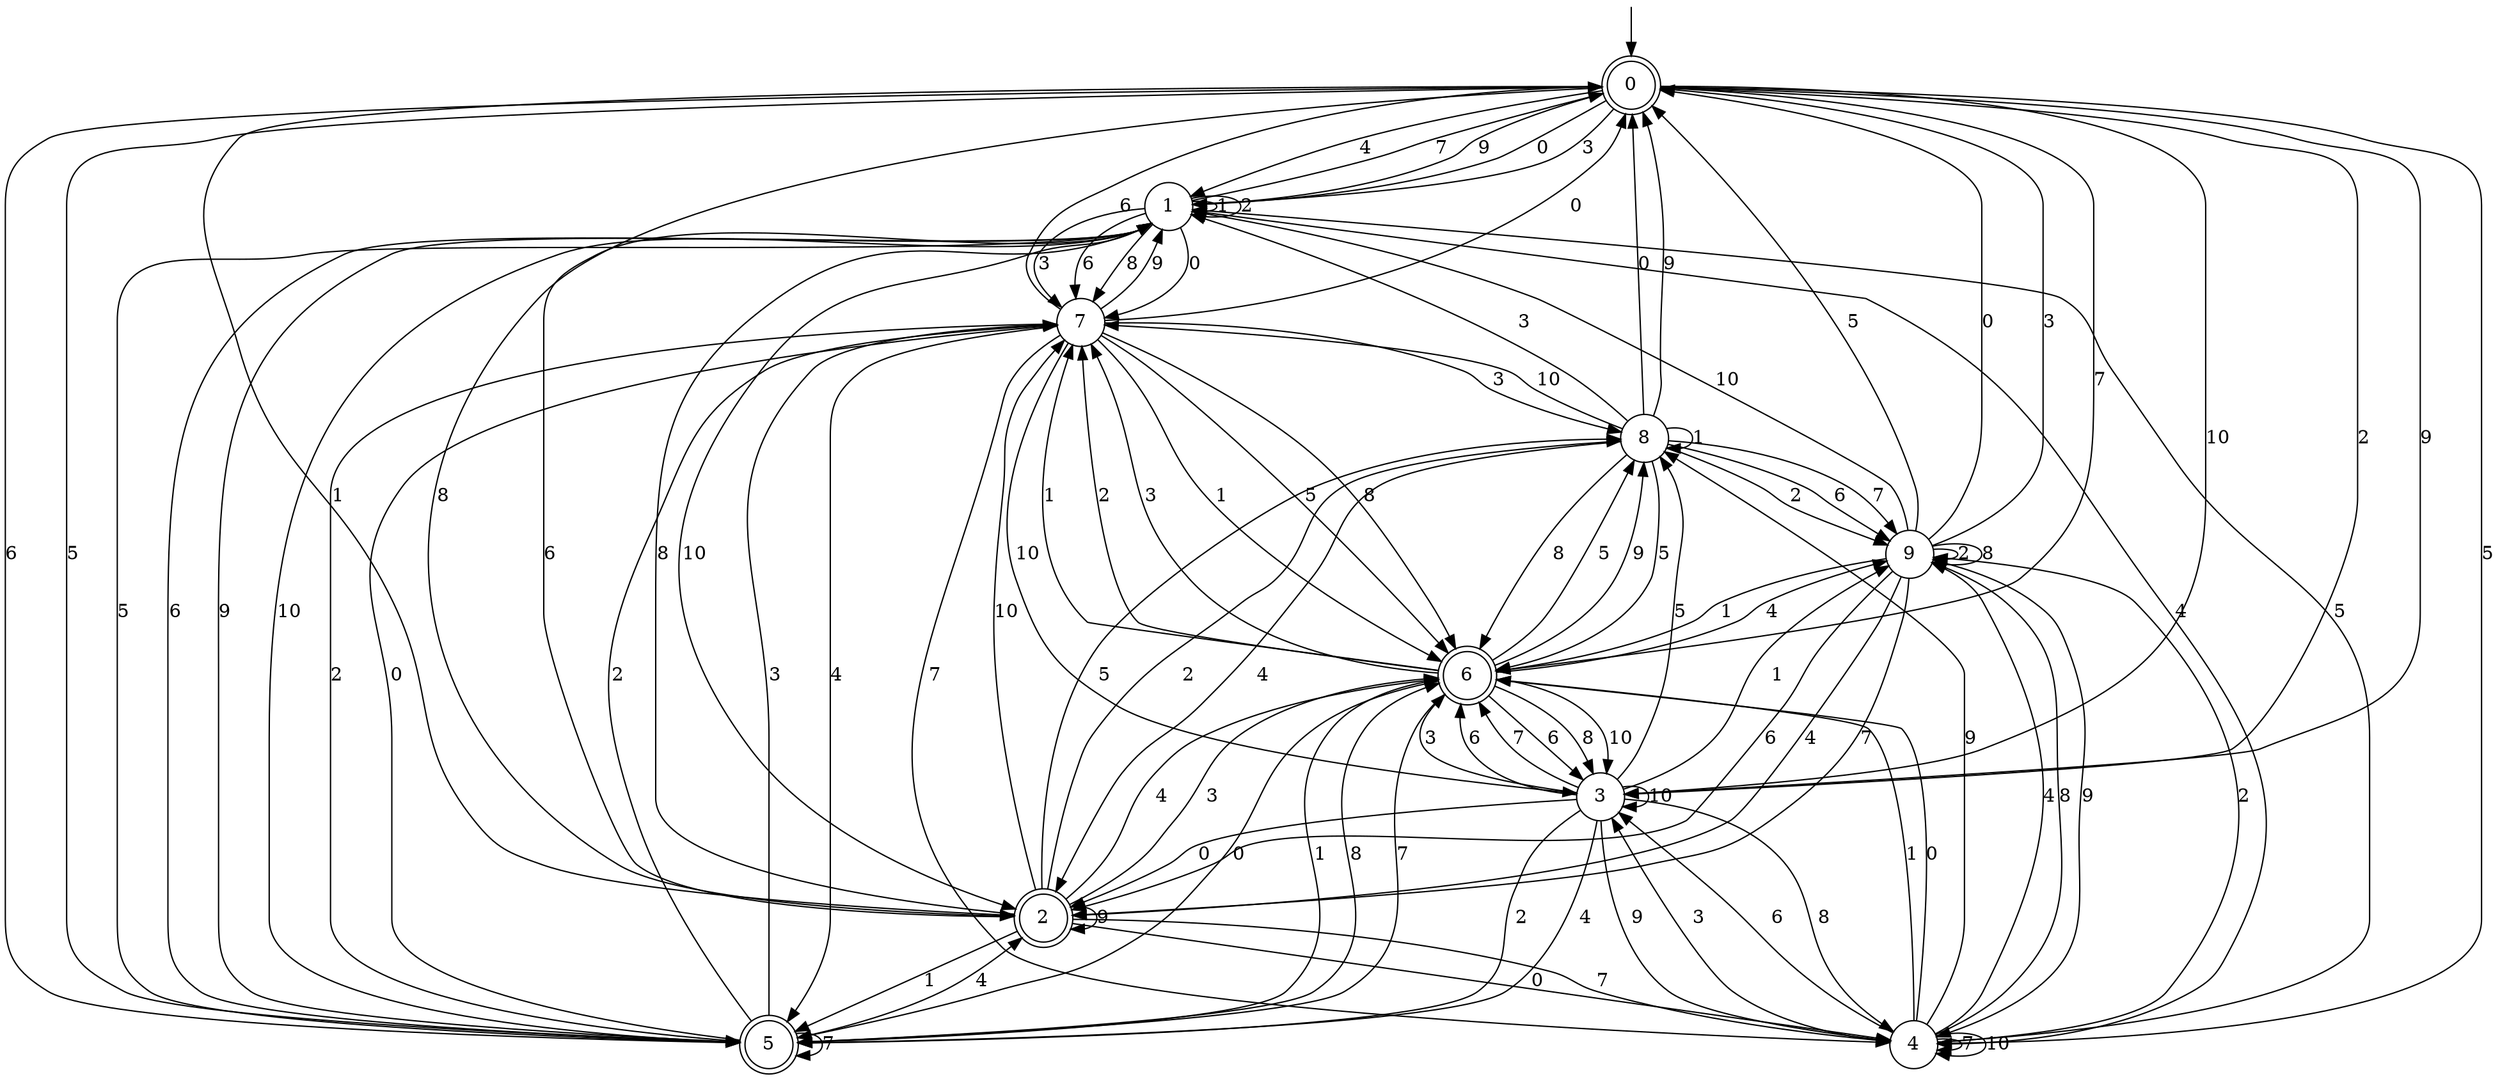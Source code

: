 digraph g {

	s0 [shape="doublecircle" label="0"];
	s1 [shape="circle" label="1"];
	s2 [shape="doublecircle" label="2"];
	s3 [shape="circle" label="3"];
	s4 [shape="circle" label="4"];
	s5 [shape="doublecircle" label="5"];
	s6 [shape="doublecircle" label="6"];
	s7 [shape="circle" label="7"];
	s8 [shape="circle" label="8"];
	s9 [shape="circle" label="9"];
	s0 -> s1 [label="0"];
	s0 -> s2 [label="1"];
	s0 -> s3 [label="2"];
	s0 -> s1 [label="3"];
	s0 -> s1 [label="4"];
	s0 -> s4 [label="5"];
	s0 -> s5 [label="6"];
	s0 -> s6 [label="7"];
	s0 -> s2 [label="8"];
	s0 -> s3 [label="9"];
	s0 -> s3 [label="10"];
	s1 -> s7 [label="0"];
	s1 -> s1 [label="1"];
	s1 -> s1 [label="2"];
	s1 -> s7 [label="3"];
	s1 -> s4 [label="4"];
	s1 -> s5 [label="5"];
	s1 -> s7 [label="6"];
	s1 -> s0 [label="7"];
	s1 -> s7 [label="8"];
	s1 -> s0 [label="9"];
	s1 -> s2 [label="10"];
	s2 -> s4 [label="0"];
	s2 -> s5 [label="1"];
	s2 -> s8 [label="2"];
	s2 -> s6 [label="3"];
	s2 -> s6 [label="4"];
	s2 -> s8 [label="5"];
	s2 -> s1 [label="6"];
	s2 -> s4 [label="7"];
	s2 -> s1 [label="8"];
	s2 -> s2 [label="9"];
	s2 -> s7 [label="10"];
	s3 -> s2 [label="0"];
	s3 -> s9 [label="1"];
	s3 -> s5 [label="2"];
	s3 -> s6 [label="3"];
	s3 -> s5 [label="4"];
	s3 -> s8 [label="5"];
	s3 -> s6 [label="6"];
	s3 -> s6 [label="7"];
	s3 -> s4 [label="8"];
	s3 -> s4 [label="9"];
	s3 -> s3 [label="10"];
	s4 -> s6 [label="0"];
	s4 -> s6 [label="1"];
	s4 -> s9 [label="2"];
	s4 -> s3 [label="3"];
	s4 -> s9 [label="4"];
	s4 -> s1 [label="5"];
	s4 -> s3 [label="6"];
	s4 -> s4 [label="7"];
	s4 -> s9 [label="8"];
	s4 -> s8 [label="9"];
	s4 -> s4 [label="10"];
	s5 -> s7 [label="0"];
	s5 -> s6 [label="1"];
	s5 -> s7 [label="2"];
	s5 -> s7 [label="3"];
	s5 -> s2 [label="4"];
	s5 -> s0 [label="5"];
	s5 -> s1 [label="6"];
	s5 -> s5 [label="7"];
	s5 -> s6 [label="8"];
	s5 -> s1 [label="9"];
	s5 -> s1 [label="10"];
	s6 -> s5 [label="0"];
	s6 -> s7 [label="1"];
	s6 -> s7 [label="2"];
	s6 -> s7 [label="3"];
	s6 -> s9 [label="4"];
	s6 -> s8 [label="5"];
	s6 -> s3 [label="6"];
	s6 -> s5 [label="7"];
	s6 -> s3 [label="8"];
	s6 -> s8 [label="9"];
	s6 -> s3 [label="10"];
	s7 -> s0 [label="0"];
	s7 -> s6 [label="1"];
	s7 -> s5 [label="2"];
	s7 -> s8 [label="3"];
	s7 -> s5 [label="4"];
	s7 -> s6 [label="5"];
	s7 -> s0 [label="6"];
	s7 -> s4 [label="7"];
	s7 -> s6 [label="8"];
	s7 -> s1 [label="9"];
	s7 -> s3 [label="10"];
	s8 -> s0 [label="0"];
	s8 -> s8 [label="1"];
	s8 -> s9 [label="2"];
	s8 -> s1 [label="3"];
	s8 -> s2 [label="4"];
	s8 -> s6 [label="5"];
	s8 -> s9 [label="6"];
	s8 -> s9 [label="7"];
	s8 -> s6 [label="8"];
	s8 -> s0 [label="9"];
	s8 -> s7 [label="10"];
	s9 -> s0 [label="0"];
	s9 -> s6 [label="1"];
	s9 -> s9 [label="2"];
	s9 -> s0 [label="3"];
	s9 -> s2 [label="4"];
	s9 -> s0 [label="5"];
	s9 -> s2 [label="6"];
	s9 -> s2 [label="7"];
	s9 -> s9 [label="8"];
	s9 -> s4 [label="9"];
	s9 -> s1 [label="10"];

__start0 [label="" shape="none" width="0" height="0"];
__start0 -> s0;

}
